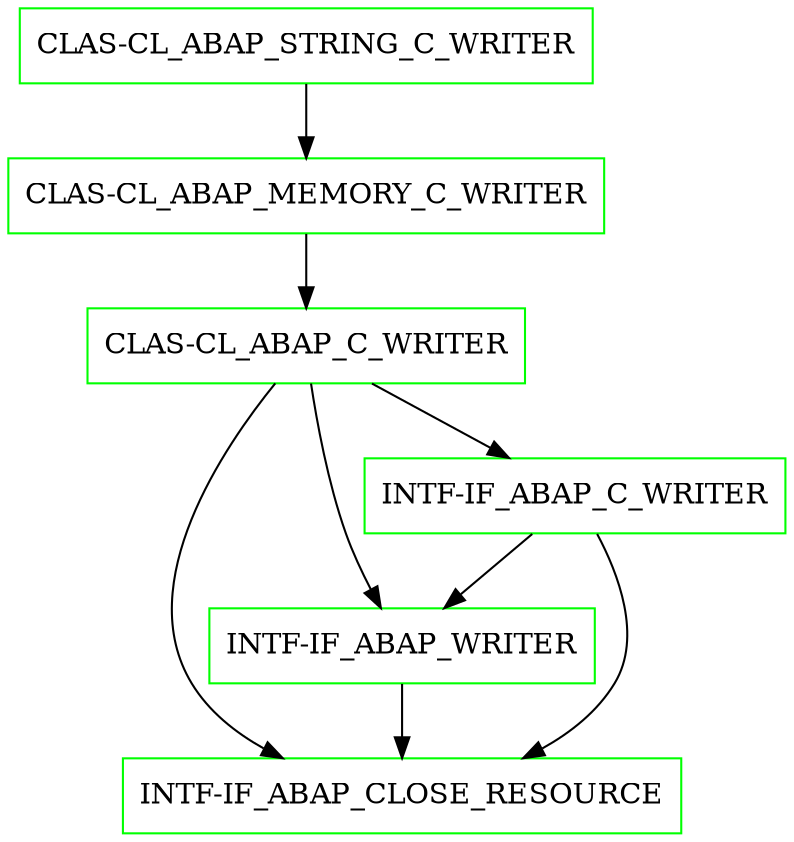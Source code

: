 digraph G {
  "CLAS-CL_ABAP_STRING_C_WRITER" [shape=box,color=green];
  "CLAS-CL_ABAP_MEMORY_C_WRITER" [shape=box,color=green,URL="./CLAS_CL_ABAP_MEMORY_C_WRITER.html"];
  "CLAS-CL_ABAP_C_WRITER" [shape=box,color=green,URL="./CLAS_CL_ABAP_C_WRITER.html"];
  "INTF-IF_ABAP_WRITER" [shape=box,color=green,URL="./INTF_IF_ABAP_WRITER.html"];
  "INTF-IF_ABAP_CLOSE_RESOURCE" [shape=box,color=green,URL="./INTF_IF_ABAP_CLOSE_RESOURCE.html"];
  "INTF-IF_ABAP_C_WRITER" [shape=box,color=green,URL="./INTF_IF_ABAP_C_WRITER.html"];
  "CLAS-CL_ABAP_STRING_C_WRITER" -> "CLAS-CL_ABAP_MEMORY_C_WRITER";
  "CLAS-CL_ABAP_MEMORY_C_WRITER" -> "CLAS-CL_ABAP_C_WRITER";
  "CLAS-CL_ABAP_C_WRITER" -> "INTF-IF_ABAP_C_WRITER";
  "CLAS-CL_ABAP_C_WRITER" -> "INTF-IF_ABAP_CLOSE_RESOURCE";
  "CLAS-CL_ABAP_C_WRITER" -> "INTF-IF_ABAP_WRITER";
  "INTF-IF_ABAP_WRITER" -> "INTF-IF_ABAP_CLOSE_RESOURCE";
  "INTF-IF_ABAP_C_WRITER" -> "INTF-IF_ABAP_CLOSE_RESOURCE";
  "INTF-IF_ABAP_C_WRITER" -> "INTF-IF_ABAP_WRITER";
}
